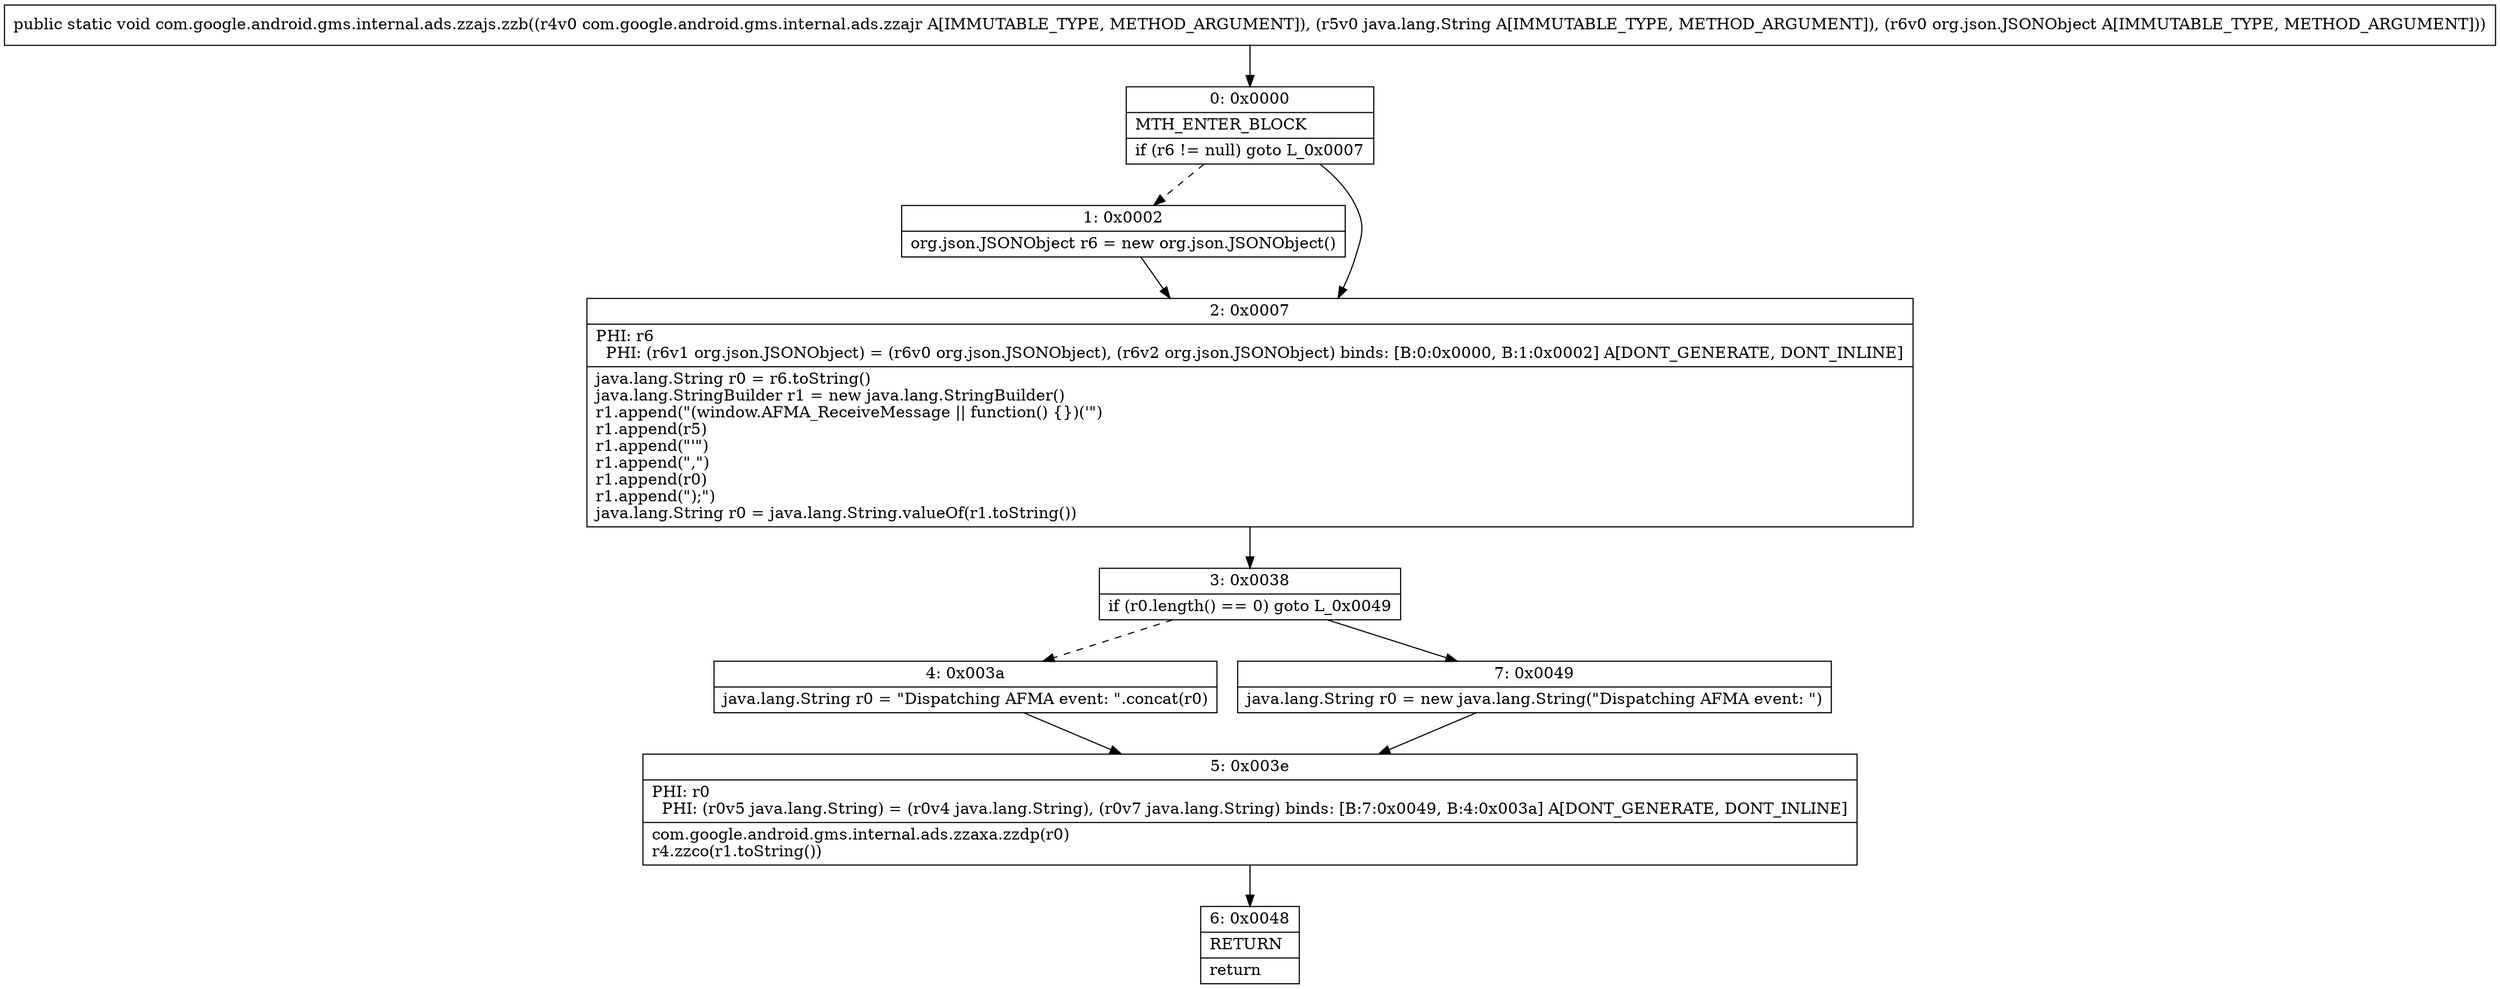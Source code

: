 digraph "CFG forcom.google.android.gms.internal.ads.zzajs.zzb(Lcom\/google\/android\/gms\/internal\/ads\/zzajr;Ljava\/lang\/String;Lorg\/json\/JSONObject;)V" {
Node_0 [shape=record,label="{0\:\ 0x0000|MTH_ENTER_BLOCK\l|if (r6 != null) goto L_0x0007\l}"];
Node_1 [shape=record,label="{1\:\ 0x0002|org.json.JSONObject r6 = new org.json.JSONObject()\l}"];
Node_2 [shape=record,label="{2\:\ 0x0007|PHI: r6 \l  PHI: (r6v1 org.json.JSONObject) = (r6v0 org.json.JSONObject), (r6v2 org.json.JSONObject) binds: [B:0:0x0000, B:1:0x0002] A[DONT_GENERATE, DONT_INLINE]\l|java.lang.String r0 = r6.toString()\ljava.lang.StringBuilder r1 = new java.lang.StringBuilder()\lr1.append(\"(window.AFMA_ReceiveMessage \|\| function() \{\})('\")\lr1.append(r5)\lr1.append(\"'\")\lr1.append(\",\")\lr1.append(r0)\lr1.append(\");\")\ljava.lang.String r0 = java.lang.String.valueOf(r1.toString())\l}"];
Node_3 [shape=record,label="{3\:\ 0x0038|if (r0.length() == 0) goto L_0x0049\l}"];
Node_4 [shape=record,label="{4\:\ 0x003a|java.lang.String r0 = \"Dispatching AFMA event: \".concat(r0)\l}"];
Node_5 [shape=record,label="{5\:\ 0x003e|PHI: r0 \l  PHI: (r0v5 java.lang.String) = (r0v4 java.lang.String), (r0v7 java.lang.String) binds: [B:7:0x0049, B:4:0x003a] A[DONT_GENERATE, DONT_INLINE]\l|com.google.android.gms.internal.ads.zzaxa.zzdp(r0)\lr4.zzco(r1.toString())\l}"];
Node_6 [shape=record,label="{6\:\ 0x0048|RETURN\l|return\l}"];
Node_7 [shape=record,label="{7\:\ 0x0049|java.lang.String r0 = new java.lang.String(\"Dispatching AFMA event: \")\l}"];
MethodNode[shape=record,label="{public static void com.google.android.gms.internal.ads.zzajs.zzb((r4v0 com.google.android.gms.internal.ads.zzajr A[IMMUTABLE_TYPE, METHOD_ARGUMENT]), (r5v0 java.lang.String A[IMMUTABLE_TYPE, METHOD_ARGUMENT]), (r6v0 org.json.JSONObject A[IMMUTABLE_TYPE, METHOD_ARGUMENT])) }"];
MethodNode -> Node_0;
Node_0 -> Node_1[style=dashed];
Node_0 -> Node_2;
Node_1 -> Node_2;
Node_2 -> Node_3;
Node_3 -> Node_4[style=dashed];
Node_3 -> Node_7;
Node_4 -> Node_5;
Node_5 -> Node_6;
Node_7 -> Node_5;
}

